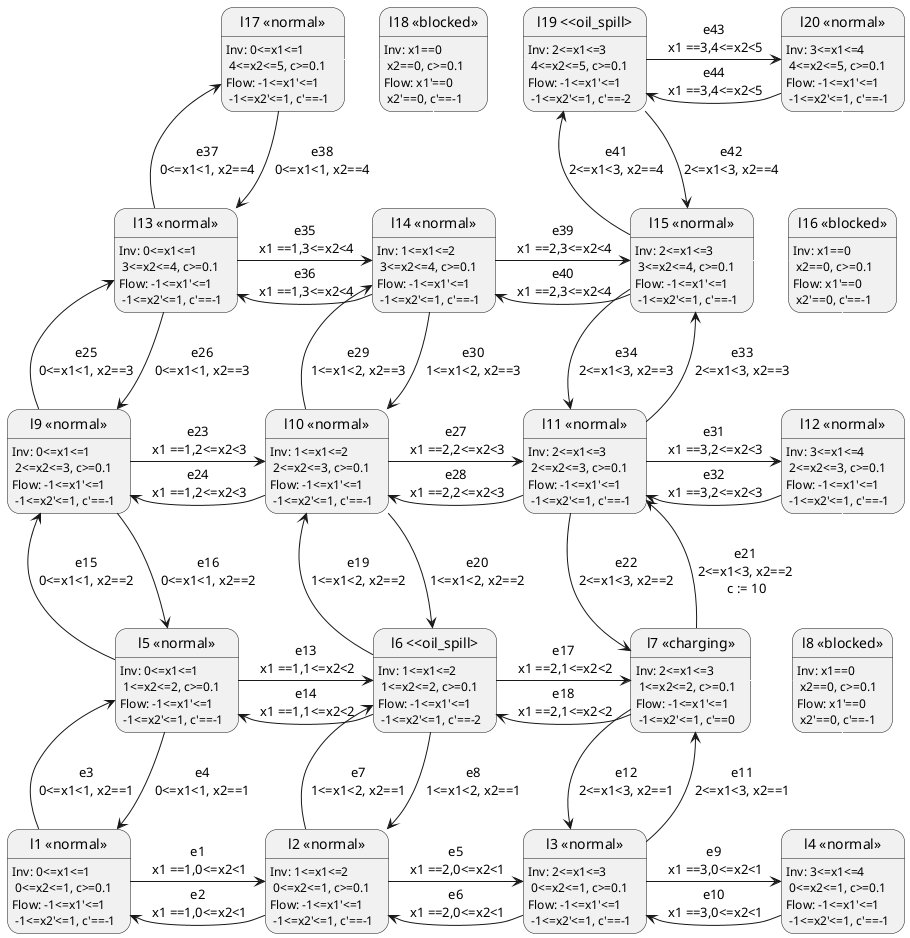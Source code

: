 @startuml unsat_model_2.puml
skinparam state {
  BackgroundColor<<normal>> White
  BackgroundColor<<barrier>> Red
  BackgroundColor<<oil_spill>> Yellow
  BackgroundColor<<charging>> Green
}

state "l1 <<normal>>" as loc1:Inv: 0<=x1<=1\n 0<=x2<=1, c>=0.1\nFlow: -1<=x1'<=1 \n -1<=x2'<=1, c'==-1
state "l2 <<normal>>" as loc2:Inv: 1<=x1<=2\n 0<=x2<=1, c>=0.1\nFlow: -1<=x1'<=1 \n -1<=x2'<=1, c'==-1
state "l3 <<normal>>" as loc3:Inv: 2<=x1<=3\n 0<=x2<=1, c>=0.1\nFlow: -1<=x1'<=1 \n -1<=x2'<=1, c'==-1
state "l4 <<normal>>" as loc4:Inv: 3<=x1<=4\n 0<=x2<=1, c>=0.1\nFlow: -1<=x1'<=1 \n -1<=x2'<=1, c'==-1
state "l5 <<normal>>" as loc5:Inv: 0<=x1<=1\n 1<=x2<=2, c>=0.1\nFlow: -1<=x1'<=1 \n -1<=x2'<=1, c'==-1
state "l6 <<oil_spill>" as loc6:Inv: 1<=x1<=2\n 1<=x2<=2, c>=0.1\nFlow: -1<=x1'<=1 \n -1<=x2'<=1, c'==-2
state "l7 <<charging>>" as loc7:Inv: 2<=x1<=3\n 1<=x2<=2, c>=0.1\nFlow: -1<=x1'<=1 \n -1<=x2'<=1, c'==0
state "l8 <<blocked>>" as loc8:Inv: x1==0 \n x2==0, c>=0.1\nFlow: x1'==0 \n x2'==0, c'==-1
state "l9 <<normal>>" as loc9:Inv: 0<=x1<=1\n 2<=x2<=3, c>=0.1\nFlow: -1<=x1'<=1 \n -1<=x2'<=1, c'==-1
state "l10 <<normal>>" as loc10:Inv: 1<=x1<=2\n 2<=x2<=3, c>=0.1\nFlow: -1<=x1'<=1 \n -1<=x2'<=1, c'==-1
state "l11 <<normal>>" as loc11:Inv: 2<=x1<=3\n 2<=x2<=3, c>=0.1\nFlow: -1<=x1'<=1 \n -1<=x2'<=1, c'==-1
state "l12 <<normal>>" as loc12:Inv: 3<=x1<=4\n 2<=x2<=3, c>=0.1\nFlow: -1<=x1'<=1 \n -1<=x2'<=1, c'==-1
state "l13 <<normal>>" as loc13:Inv: 0<=x1<=1\n 3<=x2<=4, c>=0.1\nFlow: -1<=x1'<=1 \n -1<=x2'<=1, c'==-1
state "l14 <<normal>>" as loc14:Inv: 1<=x1<=2\n 3<=x2<=4, c>=0.1\nFlow: -1<=x1'<=1 \n -1<=x2'<=1, c'==-1
state "l15 <<normal>>" as loc15:Inv: 2<=x1<=3\n 3<=x2<=4, c>=0.1\nFlow: -1<=x1'<=1 \n -1<=x2'<=1, c'==-1
state "l16 <<blocked>>" as loc16:Inv: x1==0 \n x2==0, c>=0.1\nFlow: x1'==0 \n x2'==0, c'==-1
state "l17 <<normal>>" as loc17:Inv: 0<=x1<=1\n 4<=x2<=5, c>=0.1\nFlow: -1<=x1'<=1 \n -1<=x2'<=1, c'==-1
state "l18 <<blocked>>" as loc18:Inv: x1==0 \n x2==0, c>=0.1\nFlow: x1'==0 \n x2'==0, c'==-1
state "l19 <<oil_spill>" as loc19:Inv: 2<=x1<=3\n 4<=x2<=5, c>=0.1\nFlow: -1<=x1'<=1 \n -1<=x2'<=1, c'==-2
state "l20 <<normal>>" as loc20:Inv: 3<=x1<=4\n 4<=x2<=5, c>=0.1\nFlow: -1<=x1'<=1 \n -1<=x2'<=1, c'==-1

loc1 -right-> loc2: e1\n x1 ==1,0<=x2<1
loc2 -left-> loc1: e2\n x1 ==1,0<=x2<1
loc1 -up-> loc5: e3\n0<=x1<1, x2==1
loc5 -down-> loc1: e4\n0<=x1<1, x2==1
loc2 -right-> loc3: e5\n x1 ==2,0<=x2<1
loc3 -left-> loc2: e6\n x1 ==2,0<=x2<1
loc2 -up-> loc6: e7\n1<=x1<2, x2==1
loc6 -down-> loc2: e8\n1<=x1<2, x2==1
loc3 -right-> loc4: e9\n x1 ==3,0<=x2<1
loc4 -left-> loc3: e10\n x1 ==3,0<=x2<1
loc3 -up-> loc7: e11\n2<=x1<3, x2==1
loc7 -down-> loc3: e12\n2<=x1<3, x2==1
loc4-up[#white]->loc8
loc5 -right-> loc6: e13\n x1 ==1,1<=x2<2
loc6 -left-> loc5: e14\n x1 ==1,1<=x2<2
loc5 -up-> loc9: e15\n0<=x1<1, x2==2
loc9 -down-> loc5: e16\n0<=x1<1, x2==2
loc6 -right-> loc7: e17\n x1 ==2,1<=x2<2
loc7 -left-> loc6: e18\n x1 ==2,1<=x2<2
loc6 -up-> loc10: e19\n1<=x1<2, x2==2
loc10 -down-> loc6: e20\n1<=x1<2, x2==2
loc7-right[#white]->loc8
loc7 -up-> loc11: e21\n2<=x1<3, x2==2\n c := 10
loc11 -down-> loc7: e22\n2<=x1<3, x2==2
loc8-up[#white]->loc12
loc9 -right-> loc10: e23\n x1 ==1,2<=x2<3
loc10 -left-> loc9: e24\n x1 ==1,2<=x2<3
loc9 -up-> loc13: e25\n0<=x1<1, x2==3
loc13 -down-> loc9: e26\n0<=x1<1, x2==3
loc10 -right-> loc11: e27\n x1 ==2,2<=x2<3
loc11 -left-> loc10: e28\n x1 ==2,2<=x2<3
loc10 -up-> loc14: e29\n1<=x1<2, x2==3
loc14 -down-> loc10: e30\n1<=x1<2, x2==3
loc11 -right-> loc12: e31\n x1 ==3,2<=x2<3
loc12 -left-> loc11: e32\n x1 ==3,2<=x2<3
loc11 -up-> loc15: e33\n2<=x1<3, x2==3
loc15 -down-> loc11: e34\n2<=x1<3, x2==3
loc12-up[#white]->loc16
loc13 -right-> loc14: e35\n x1 ==1,3<=x2<4
loc14 -left-> loc13: e36\n x1 ==1,3<=x2<4
loc13 -up-> loc17: e37\n0<=x1<1, x2==4
loc17 -down-> loc13: e38\n0<=x1<1, x2==4
loc14 -right-> loc15: e39\n x1 ==2,3<=x2<4
loc15 -left-> loc14: e40\n x1 ==2,3<=x2<4
loc14-up[#white]->loc18
loc15-right[#white]->loc16
loc15 -up-> loc19: e41\n2<=x1<3, x2==4
loc19 -down-> loc15: e42\n2<=x1<3, x2==4
loc16-up[#white]->loc20
loc17-right[#white]->loc18
loc18-right[#white]->loc19
loc19 -right-> loc20: e43\n x1 ==3,4<=x2<5
loc20 -left-> loc19: e44\n x1 ==3,4<=x2<5
@enduml
